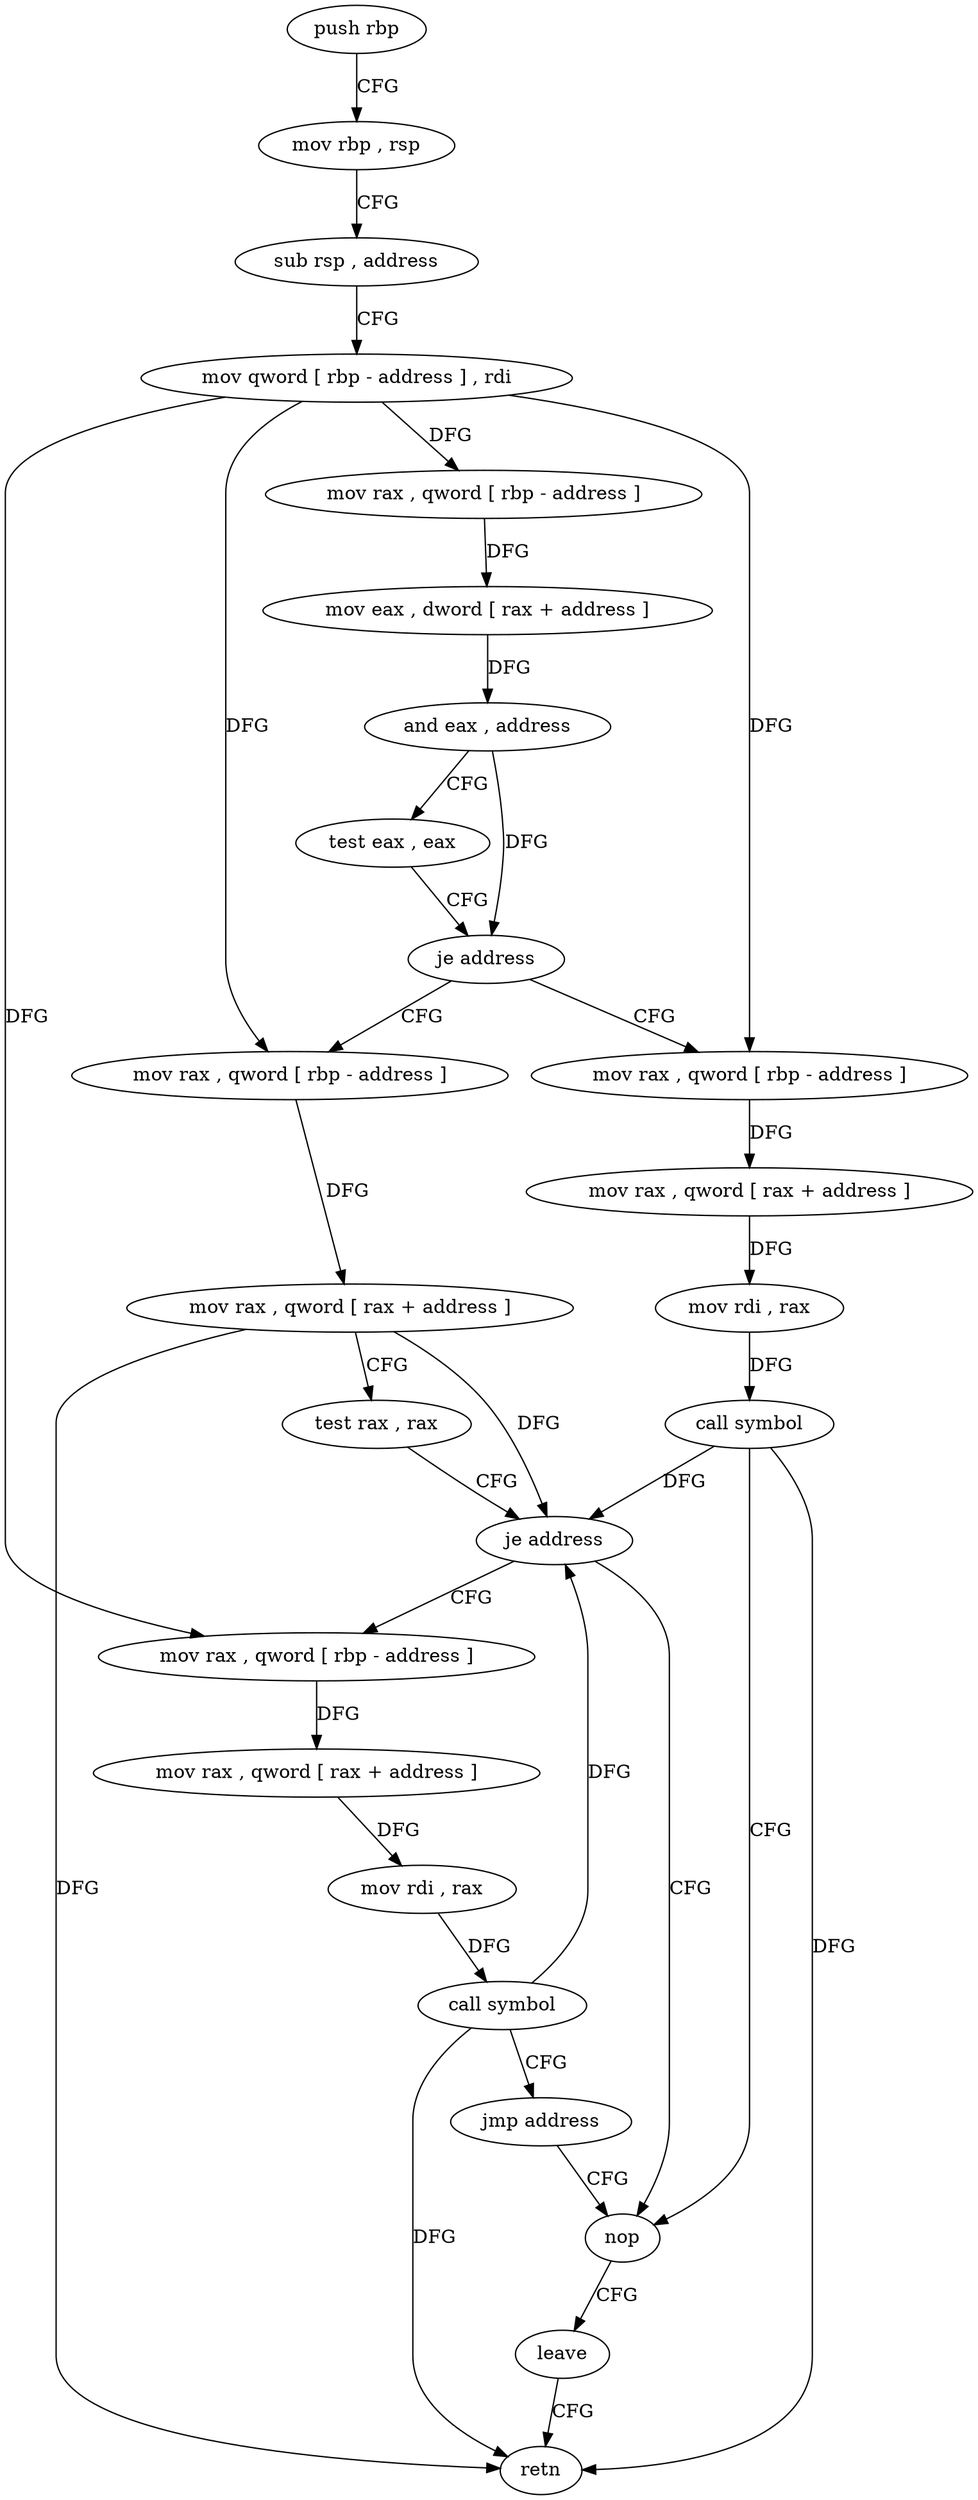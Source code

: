 digraph "func" {
"4293693" [label = "push rbp" ]
"4293694" [label = "mov rbp , rsp" ]
"4293697" [label = "sub rsp , address" ]
"4293701" [label = "mov qword [ rbp - address ] , rdi" ]
"4293705" [label = "mov rax , qword [ rbp - address ]" ]
"4293709" [label = "mov eax , dword [ rax + address ]" ]
"4293712" [label = "and eax , address" ]
"4293717" [label = "test eax , eax" ]
"4293719" [label = "je address" ]
"4293752" [label = "mov rax , qword [ rbp - address ]" ]
"4293721" [label = "mov rax , qword [ rbp - address ]" ]
"4293756" [label = "mov rax , qword [ rax + address ]" ]
"4293760" [label = "mov rdi , rax" ]
"4293763" [label = "call symbol" ]
"4293768" [label = "nop" ]
"4293725" [label = "mov rax , qword [ rax + address ]" ]
"4293729" [label = "test rax , rax" ]
"4293732" [label = "je address" ]
"4293734" [label = "mov rax , qword [ rbp - address ]" ]
"4293769" [label = "leave" ]
"4293770" [label = "retn" ]
"4293738" [label = "mov rax , qword [ rax + address ]" ]
"4293742" [label = "mov rdi , rax" ]
"4293745" [label = "call symbol" ]
"4293750" [label = "jmp address" ]
"4293693" -> "4293694" [ label = "CFG" ]
"4293694" -> "4293697" [ label = "CFG" ]
"4293697" -> "4293701" [ label = "CFG" ]
"4293701" -> "4293705" [ label = "DFG" ]
"4293701" -> "4293752" [ label = "DFG" ]
"4293701" -> "4293721" [ label = "DFG" ]
"4293701" -> "4293734" [ label = "DFG" ]
"4293705" -> "4293709" [ label = "DFG" ]
"4293709" -> "4293712" [ label = "DFG" ]
"4293712" -> "4293717" [ label = "CFG" ]
"4293712" -> "4293719" [ label = "DFG" ]
"4293717" -> "4293719" [ label = "CFG" ]
"4293719" -> "4293752" [ label = "CFG" ]
"4293719" -> "4293721" [ label = "CFG" ]
"4293752" -> "4293756" [ label = "DFG" ]
"4293721" -> "4293725" [ label = "DFG" ]
"4293756" -> "4293760" [ label = "DFG" ]
"4293760" -> "4293763" [ label = "DFG" ]
"4293763" -> "4293768" [ label = "CFG" ]
"4293763" -> "4293732" [ label = "DFG" ]
"4293763" -> "4293770" [ label = "DFG" ]
"4293768" -> "4293769" [ label = "CFG" ]
"4293725" -> "4293729" [ label = "CFG" ]
"4293725" -> "4293732" [ label = "DFG" ]
"4293725" -> "4293770" [ label = "DFG" ]
"4293729" -> "4293732" [ label = "CFG" ]
"4293732" -> "4293768" [ label = "CFG" ]
"4293732" -> "4293734" [ label = "CFG" ]
"4293734" -> "4293738" [ label = "DFG" ]
"4293769" -> "4293770" [ label = "CFG" ]
"4293738" -> "4293742" [ label = "DFG" ]
"4293742" -> "4293745" [ label = "DFG" ]
"4293745" -> "4293750" [ label = "CFG" ]
"4293745" -> "4293732" [ label = "DFG" ]
"4293745" -> "4293770" [ label = "DFG" ]
"4293750" -> "4293768" [ label = "CFG" ]
}
